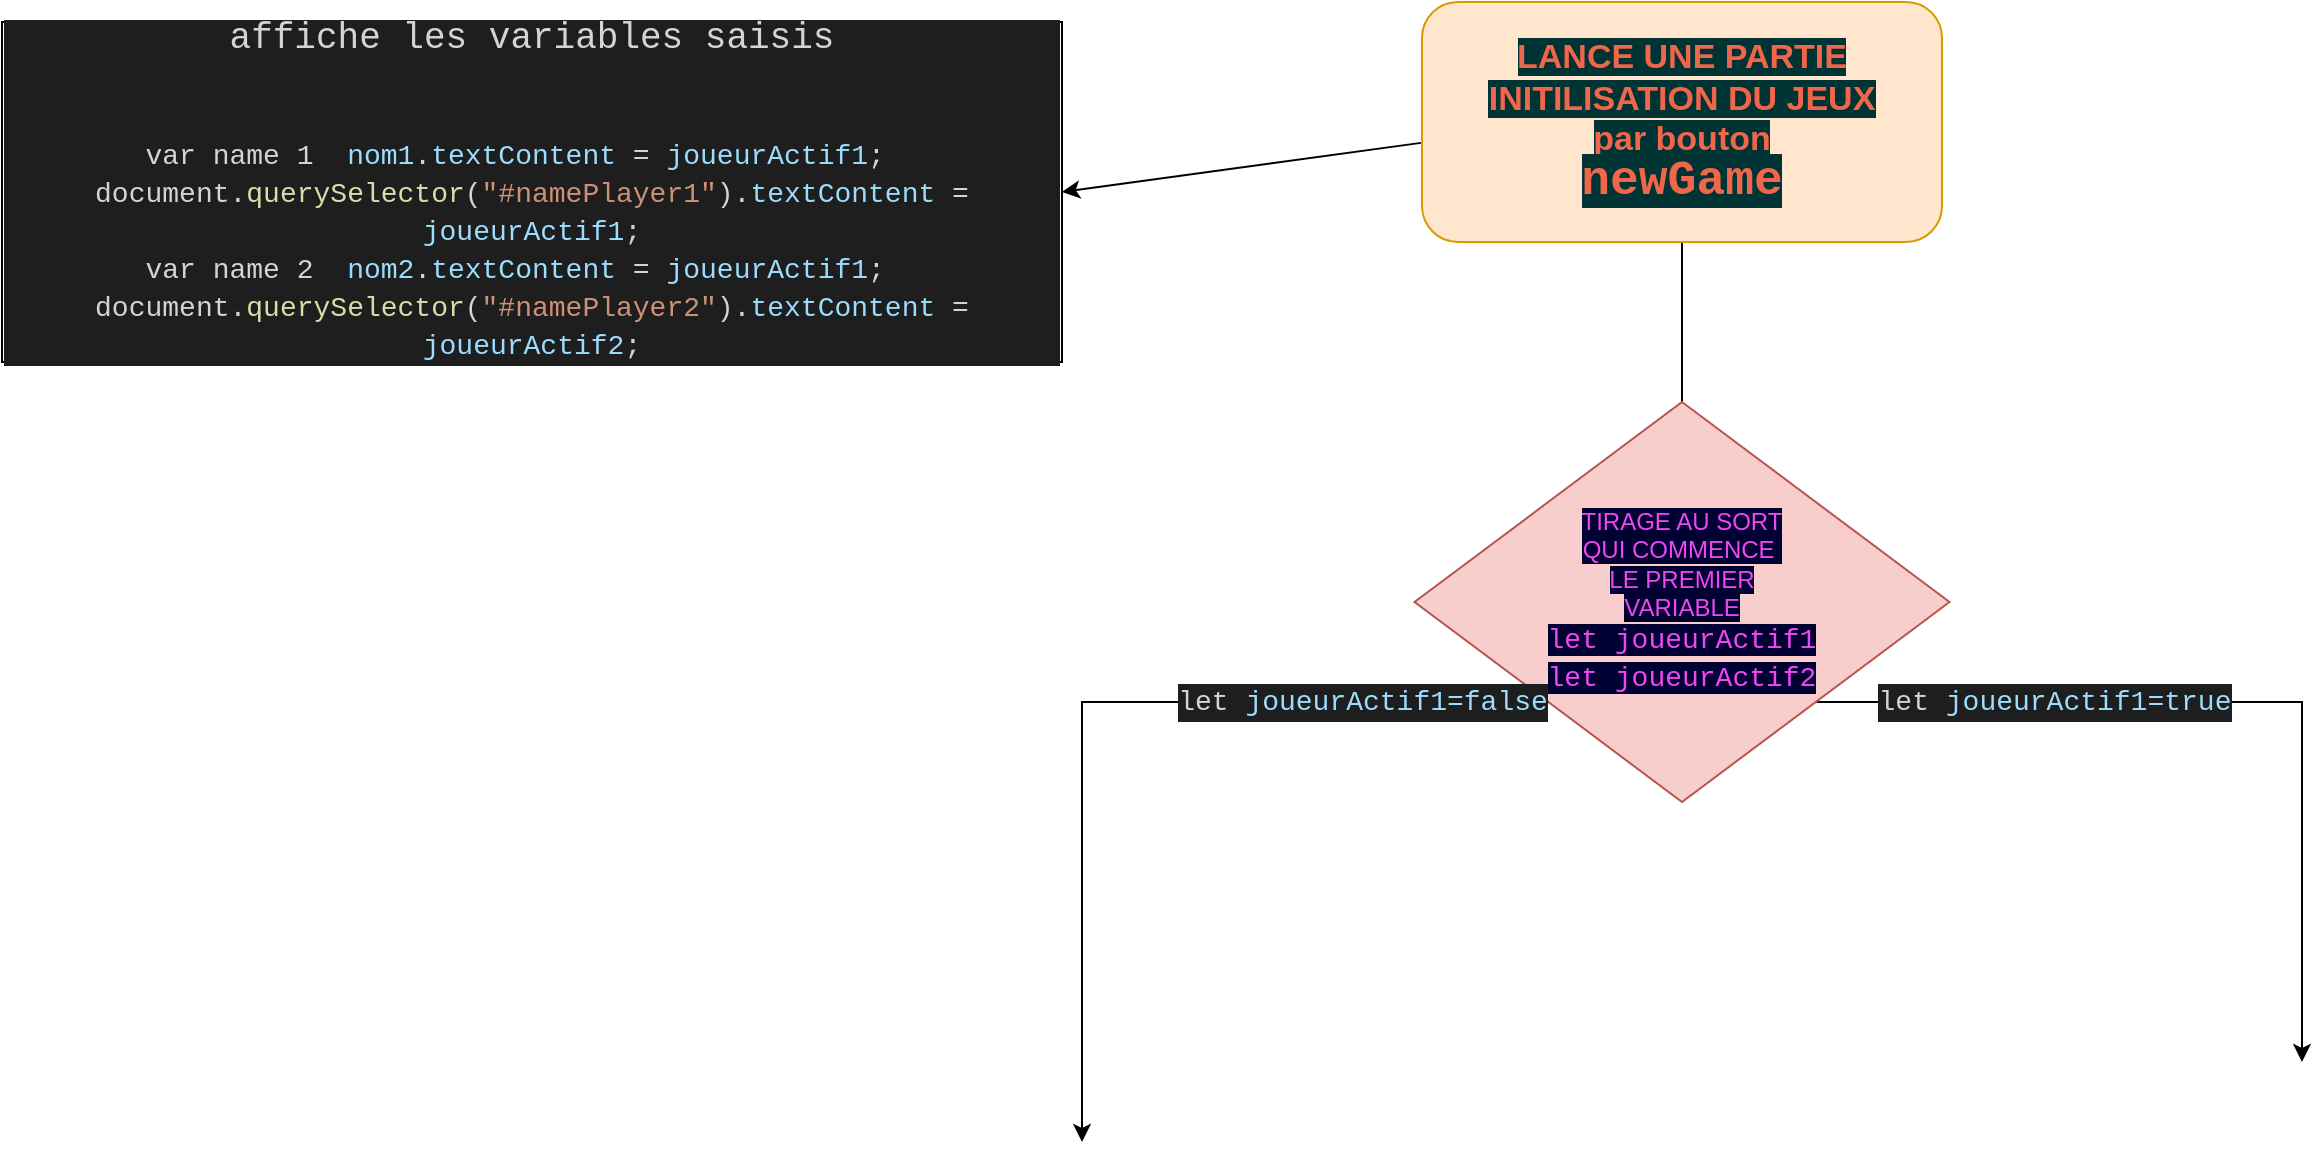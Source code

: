 <mxfile>
    <diagram name="Page-1" id="FigC7VYOuPDXeb3MYC7S">
        <mxGraphModel dx="1787" dy="320" grid="1" gridSize="10" guides="1" tooltips="1" connect="1" arrows="1" fold="1" page="1" pageScale="1" pageWidth="827" pageHeight="1169" math="0" shadow="0">
            <root>
                <mxCell id="0"/>
                <mxCell id="1" parent="0"/>
                <mxCell id="20SwHg2_wjuBalWzO4l5-2" style="edgeStyle=orthogonalEdgeStyle;rounded=0;orthogonalLoop=1;jettySize=auto;html=1;" parent="1" source="20SwHg2_wjuBalWzO4l5-1" edge="1">
                    <mxGeometry relative="1" as="geometry">
                        <mxPoint x="460" y="400" as="targetPoint"/>
                    </mxGeometry>
                </mxCell>
                <mxCell id="20SwHg2_wjuBalWzO4l5-1" value="&lt;b&gt;&lt;font color=&quot;#f0664a&quot; style=&quot;background-color: rgb(0, 51, 51); font-size: 17px;&quot;&gt;LANCE UNE PARTIE&lt;br&gt;INITILISATION DU JEUX&lt;br&gt;par bouton&lt;br&gt;&lt;/font&gt;&lt;/b&gt;&lt;div style=&quot;font-family: Consolas, &amp;quot;Courier New&amp;quot;, monospace; line-height: 19px;&quot;&gt;&lt;b style=&quot;&quot;&gt;&lt;font color=&quot;#f0664a&quot; style=&quot;background-color: rgb(0, 51, 51); font-size: 24px;&quot;&gt;newGame&lt;/font&gt;&lt;/b&gt;&lt;/div&gt;" style="rounded=1;whiteSpace=wrap;html=1;fillColor=#ffe6cc;strokeColor=#d79b00;" parent="1" vertex="1">
                    <mxGeometry x="330" y="130" width="260" height="120" as="geometry"/>
                </mxCell>
                <mxCell id="20SwHg2_wjuBalWzO4l5-5" style="edgeStyle=orthogonalEdgeStyle;rounded=0;orthogonalLoop=1;jettySize=auto;html=1;exitX=1;exitY=1;exitDx=0;exitDy=0;" parent="1" source="20SwHg2_wjuBalWzO4l5-3" edge="1">
                    <mxGeometry relative="1" as="geometry">
                        <mxPoint x="770" y="660" as="targetPoint"/>
                        <Array as="points">
                            <mxPoint x="770" y="510"/>
                            <mxPoint x="770" y="640"/>
                        </Array>
                    </mxGeometry>
                </mxCell>
                <mxCell id="20SwHg2_wjuBalWzO4l5-6" value="&lt;div style=&quot;color: rgb(212, 212, 212); background-color: rgb(30, 30, 30); font-family: Consolas, &amp;quot;Courier New&amp;quot;, monospace; font-size: 14px; line-height: 19px;&quot;&gt;let &lt;span style=&quot;color: #9cdcfe;&quot;&gt;joueurActif1=true&lt;/span&gt;&lt;/div&gt;" style="edgeLabel;html=1;align=center;verticalAlign=middle;resizable=0;points=[];" parent="20SwHg2_wjuBalWzO4l5-5" connectable="0" vertex="1">
                    <mxGeometry x="-0.265" relative="1" as="geometry">
                        <mxPoint x="-37" as="offset"/>
                    </mxGeometry>
                </mxCell>
                <mxCell id="20SwHg2_wjuBalWzO4l5-3" value="&lt;font style=&quot;background-color: rgb(0, 0, 51);&quot; color=&quot;#f046f0&quot;&gt;TIRAGE AU SORT&lt;br&gt;QUI COMMENCE&amp;nbsp;&lt;br&gt;LE PREMIER&lt;br&gt;VARIABLE&lt;br&gt;&lt;/font&gt;&lt;div style=&quot;font-family: Consolas, &amp;quot;Courier New&amp;quot;, monospace; font-size: 14px; line-height: 19px;&quot;&gt;&lt;div style=&quot;line-height: 19px;&quot;&gt;&lt;font style=&quot;background-color: rgb(0, 0, 51);&quot; color=&quot;#f046f0&quot;&gt;let joueurActif1&lt;/font&gt;&lt;/div&gt;&lt;div style=&quot;line-height: 19px;&quot;&gt;&lt;div style=&quot;line-height: 19px;&quot;&gt;&lt;font style=&quot;background-color: rgb(0, 0, 51);&quot; color=&quot;#f046f0&quot;&gt;let joueurActif2&lt;/font&gt;&lt;/div&gt;&lt;/div&gt;&lt;/div&gt;" style="rhombus;whiteSpace=wrap;html=1;fillColor=#f8cecc;strokeColor=#b85450;" parent="1" vertex="1">
                    <mxGeometry x="326.25" y="330" width="267.5" height="200" as="geometry"/>
                </mxCell>
                <mxCell id="20SwHg2_wjuBalWzO4l5-7" style="edgeStyle=orthogonalEdgeStyle;rounded=0;orthogonalLoop=1;jettySize=auto;html=1;exitX=0;exitY=1;exitDx=0;exitDy=0;" parent="1" source="20SwHg2_wjuBalWzO4l5-3" edge="1">
                    <mxGeometry relative="1" as="geometry">
                        <mxPoint x="160" y="700" as="targetPoint"/>
                        <mxPoint x="77" y="520" as="sourcePoint"/>
                        <Array as="points">
                            <mxPoint x="160" y="510"/>
                            <mxPoint x="160" y="650"/>
                        </Array>
                    </mxGeometry>
                </mxCell>
                <mxCell id="20SwHg2_wjuBalWzO4l5-8" value="&lt;div style=&quot;color: rgb(212, 212, 212); background-color: rgb(30, 30, 30); font-family: Consolas, &amp;quot;Courier New&amp;quot;, monospace; font-size: 14px; line-height: 19px;&quot;&gt;let &lt;span style=&quot;color: #9cdcfe;&quot;&gt;joueurActif1=false&lt;/span&gt;&lt;/div&gt;" style="edgeLabel;html=1;align=center;verticalAlign=middle;resizable=0;points=[];" parent="20SwHg2_wjuBalWzO4l5-7" connectable="0" vertex="1">
                    <mxGeometry x="-0.265" relative="1" as="geometry">
                        <mxPoint x="73" as="offset"/>
                    </mxGeometry>
                </mxCell>
                <mxCell id="2" value="&lt;div style=&quot;color: rgb(212, 212, 212); background-color: rgb(30, 30, 30); font-family: Consolas, &amp;quot;Courier New&amp;quot;, monospace; line-height: 19px;&quot;&gt;&lt;font style=&quot;font-size: 18px;&quot;&gt;affiche les variables saisis&lt;/font&gt;&lt;/div&gt;&lt;div style=&quot;color: rgb(212, 212, 212); background-color: rgb(30, 30, 30); font-family: Consolas, &amp;quot;Courier New&amp;quot;, monospace; font-size: 14px; line-height: 19px;&quot;&gt;&lt;br&gt;&lt;/div&gt;&lt;div style=&quot;color: rgb(212, 212, 212); background-color: rgb(30, 30, 30); font-family: Consolas, &amp;quot;Courier New&amp;quot;, monospace; font-size: 14px; line-height: 19px;&quot;&gt;&lt;br&gt;&lt;/div&gt;&lt;div style=&quot;color: rgb(212, 212, 212); background-color: rgb(30, 30, 30); font-family: Consolas, &amp;quot;Courier New&amp;quot;, monospace; font-size: 14px; line-height: 19px;&quot;&gt;var name 1&amp;nbsp;&amp;nbsp;&lt;span style=&quot;color: rgb(156, 220, 254);&quot;&gt;nom1&lt;/span&gt;&lt;span style=&quot;&quot;&gt;.&lt;/span&gt;&lt;span style=&quot;color: rgb(156, 220, 254);&quot;&gt;textContent&lt;/span&gt;&lt;span style=&quot;&quot;&gt; = &lt;/span&gt;&lt;span style=&quot;color: rgb(156, 220, 254);&quot;&gt;joueurActif1&lt;/span&gt;&lt;span style=&quot;&quot;&gt;;&lt;/span&gt;&amp;nbsp;&amp;nbsp;&lt;/div&gt;&lt;div style=&quot;color: rgb(212, 212, 212); background-color: rgb(30, 30, 30); font-family: Consolas, &amp;quot;Courier New&amp;quot;, monospace; font-size: 14px; line-height: 19px;&quot;&gt;document.&lt;span style=&quot;color: #dcdcaa;&quot;&gt;querySelector&lt;/span&gt;(&lt;span style=&quot;color: #ce9178;&quot;&gt;&quot;#namePlayer1&quot;&lt;/span&gt;).&lt;span style=&quot;color: #9cdcfe;&quot;&gt;textContent&lt;/span&gt; = &lt;span style=&quot;color: #9cdcfe;&quot;&gt;joueurActif1&lt;/span&gt;;&lt;/div&gt;&lt;div style=&quot;color: rgb(212, 212, 212); background-color: rgb(30, 30, 30); font-family: Consolas, &amp;quot;Courier New&amp;quot;, monospace; font-size: 14px; line-height: 19px;&quot;&gt;var name 2&amp;nbsp;&amp;nbsp;&lt;span style=&quot;color: rgb(156, 220, 254);&quot;&gt;nom2&lt;/span&gt;.&lt;span style=&quot;color: rgb(156, 220, 254);&quot;&gt;textContent&lt;/span&gt;&amp;nbsp;=&amp;nbsp;&lt;span style=&quot;color: rgb(156, 220, 254);&quot;&gt;joueurActif1&lt;/span&gt;;&amp;nbsp;&amp;nbsp;&lt;br&gt;&lt;/div&gt;&lt;div style=&quot;color: rgb(212, 212, 212); background-color: rgb(30, 30, 30); font-family: Consolas, &amp;quot;Courier New&amp;quot;, monospace; font-size: 14px; line-height: 19px;&quot;&gt;&lt;div style=&quot;line-height: 19px;&quot;&gt;document.&lt;span style=&quot;color: #dcdcaa;&quot;&gt;querySelector&lt;/span&gt;(&lt;span style=&quot;color: #ce9178;&quot;&gt;&quot;#namePlayer2&quot;&lt;/span&gt;).&lt;span style=&quot;color: #9cdcfe;&quot;&gt;textContent&lt;/span&gt; = &lt;span style=&quot;color: #9cdcfe;&quot;&gt;joueurActif2&lt;/span&gt;;&lt;/div&gt;&lt;/div&gt;" style="whiteSpace=wrap;html=1;" vertex="1" parent="1">
                    <mxGeometry x="-380" y="140" width="530" height="170" as="geometry"/>
                </mxCell>
                <mxCell id="3" value="" style="endArrow=classic;html=1;entryX=1;entryY=0.5;entryDx=0;entryDy=0;exitX=-0.002;exitY=0.587;exitDx=0;exitDy=0;exitPerimeter=0;" edge="1" parent="1" source="20SwHg2_wjuBalWzO4l5-1" target="2">
                    <mxGeometry width="50" height="50" relative="1" as="geometry">
                        <mxPoint x="250" y="120" as="sourcePoint"/>
                        <mxPoint x="300" y="70" as="targetPoint"/>
                    </mxGeometry>
                </mxCell>
            </root>
        </mxGraphModel>
    </diagram>
</mxfile>